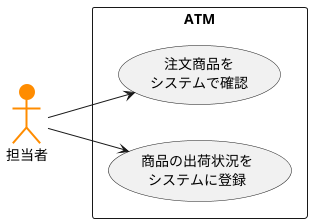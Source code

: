 @startuml 例題1
left to right direction
actor 担当者 #ff8c00;line:Darkorange;line.bold;

rectangle  ATM {
usecase (注文商品を\nシステムで確認) as confirm
usecase (商品の出荷状況を\nシステムに登録) as input 
}
担当者 --> confirm
担当者 --> input
@enduml